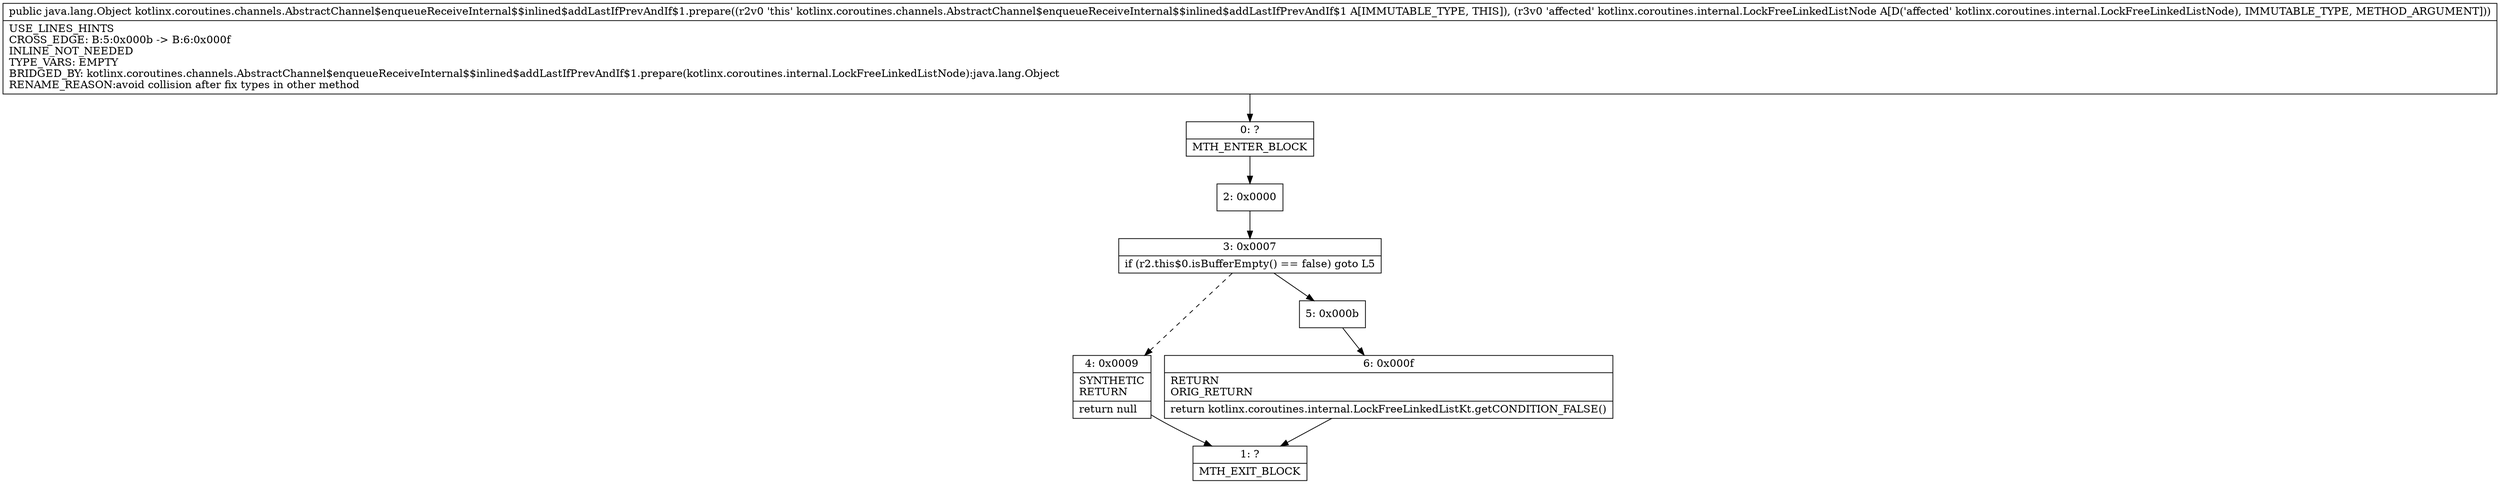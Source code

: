 digraph "CFG forkotlinx.coroutines.channels.AbstractChannel$enqueueReceiveInternal$$inlined$addLastIfPrevAndIf$1.prepare(Lkotlinx\/coroutines\/internal\/LockFreeLinkedListNode;)Ljava\/lang\/Object;" {
Node_0 [shape=record,label="{0\:\ ?|MTH_ENTER_BLOCK\l}"];
Node_2 [shape=record,label="{2\:\ 0x0000}"];
Node_3 [shape=record,label="{3\:\ 0x0007|if (r2.this$0.isBufferEmpty() == false) goto L5\l}"];
Node_4 [shape=record,label="{4\:\ 0x0009|SYNTHETIC\lRETURN\l|return null\l}"];
Node_1 [shape=record,label="{1\:\ ?|MTH_EXIT_BLOCK\l}"];
Node_5 [shape=record,label="{5\:\ 0x000b}"];
Node_6 [shape=record,label="{6\:\ 0x000f|RETURN\lORIG_RETURN\l|return kotlinx.coroutines.internal.LockFreeLinkedListKt.getCONDITION_FALSE()\l}"];
MethodNode[shape=record,label="{public java.lang.Object kotlinx.coroutines.channels.AbstractChannel$enqueueReceiveInternal$$inlined$addLastIfPrevAndIf$1.prepare((r2v0 'this' kotlinx.coroutines.channels.AbstractChannel$enqueueReceiveInternal$$inlined$addLastIfPrevAndIf$1 A[IMMUTABLE_TYPE, THIS]), (r3v0 'affected' kotlinx.coroutines.internal.LockFreeLinkedListNode A[D('affected' kotlinx.coroutines.internal.LockFreeLinkedListNode), IMMUTABLE_TYPE, METHOD_ARGUMENT]))  | USE_LINES_HINTS\lCROSS_EDGE: B:5:0x000b \-\> B:6:0x000f\lINLINE_NOT_NEEDED\lTYPE_VARS: EMPTY\lBRIDGED_BY: kotlinx.coroutines.channels.AbstractChannel$enqueueReceiveInternal$$inlined$addLastIfPrevAndIf$1.prepare(kotlinx.coroutines.internal.LockFreeLinkedListNode):java.lang.Object\lRENAME_REASON:avoid collision after fix types in other method\l}"];
MethodNode -> Node_0;Node_0 -> Node_2;
Node_2 -> Node_3;
Node_3 -> Node_4[style=dashed];
Node_3 -> Node_5;
Node_4 -> Node_1;
Node_5 -> Node_6;
Node_6 -> Node_1;
}

